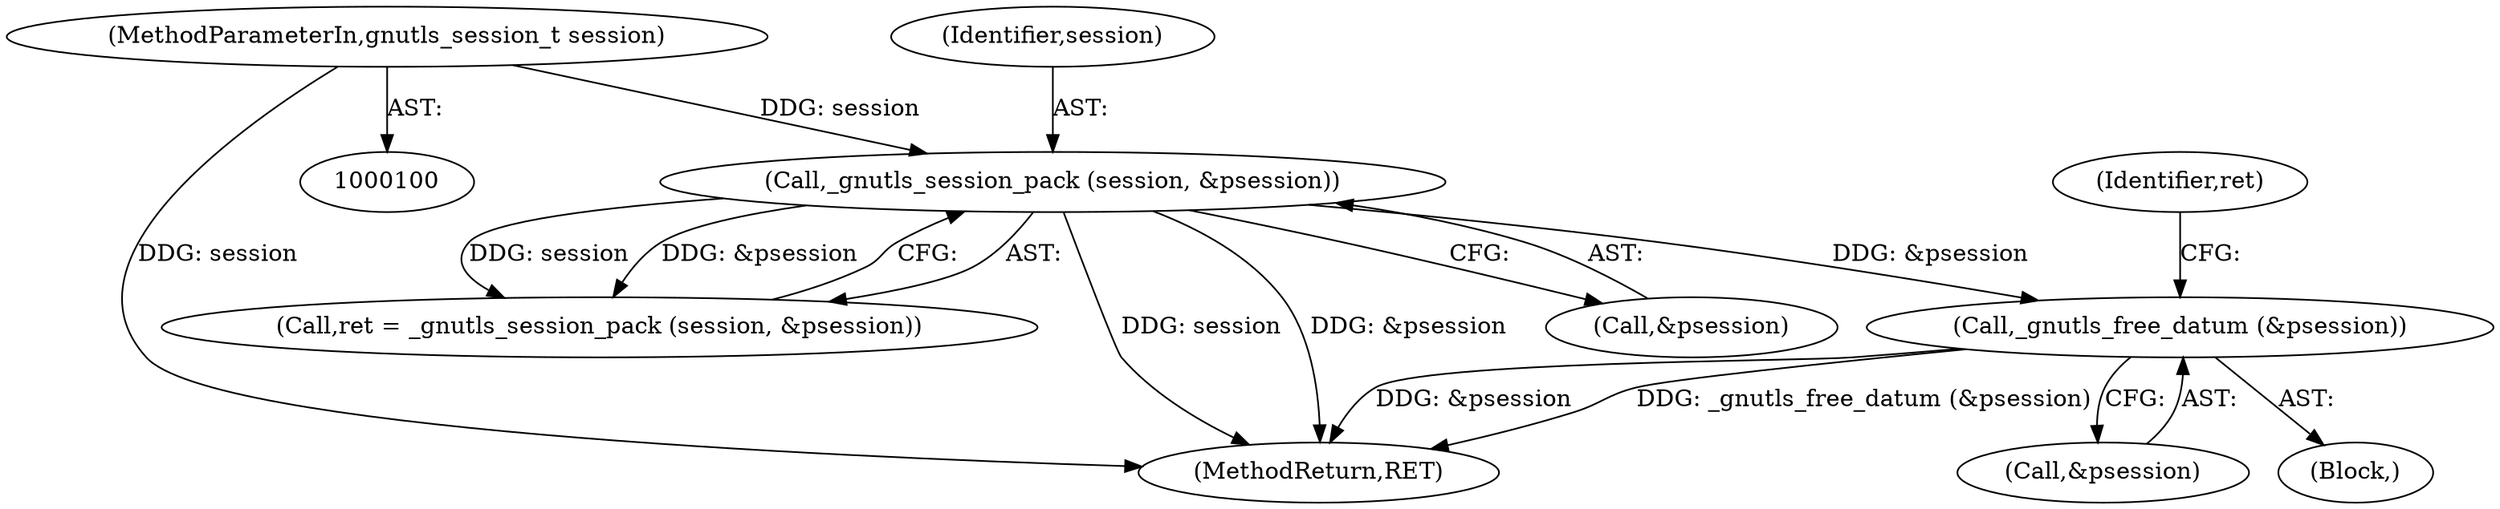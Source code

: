 digraph "0_savannah_e82ef4545e9e98cbcb032f55d7c750b81e3a0450@API" {
"1000170" [label="(Call,_gnutls_free_datum (&psession))"];
"1000124" [label="(Call,_gnutls_session_pack (session, &psession))"];
"1000101" [label="(MethodParameterIn,gnutls_session_t session)"];
"1000171" [label="(Call,&psession)"];
"1000122" [label="(Call,ret = _gnutls_session_pack (session, &psession))"];
"1000174" [label="(Identifier,ret)"];
"1000125" [label="(Identifier,session)"];
"1000124" [label="(Call,_gnutls_session_pack (session, &psession))"];
"1000175" [label="(MethodReturn,RET)"];
"1000126" [label="(Call,&psession)"];
"1000104" [label="(Block,)"];
"1000170" [label="(Call,_gnutls_free_datum (&psession))"];
"1000101" [label="(MethodParameterIn,gnutls_session_t session)"];
"1000170" -> "1000104"  [label="AST: "];
"1000170" -> "1000171"  [label="CFG: "];
"1000171" -> "1000170"  [label="AST: "];
"1000174" -> "1000170"  [label="CFG: "];
"1000170" -> "1000175"  [label="DDG: &psession"];
"1000170" -> "1000175"  [label="DDG: _gnutls_free_datum (&psession)"];
"1000124" -> "1000170"  [label="DDG: &psession"];
"1000124" -> "1000122"  [label="AST: "];
"1000124" -> "1000126"  [label="CFG: "];
"1000125" -> "1000124"  [label="AST: "];
"1000126" -> "1000124"  [label="AST: "];
"1000122" -> "1000124"  [label="CFG: "];
"1000124" -> "1000175"  [label="DDG: session"];
"1000124" -> "1000175"  [label="DDG: &psession"];
"1000124" -> "1000122"  [label="DDG: session"];
"1000124" -> "1000122"  [label="DDG: &psession"];
"1000101" -> "1000124"  [label="DDG: session"];
"1000101" -> "1000100"  [label="AST: "];
"1000101" -> "1000175"  [label="DDG: session"];
}
